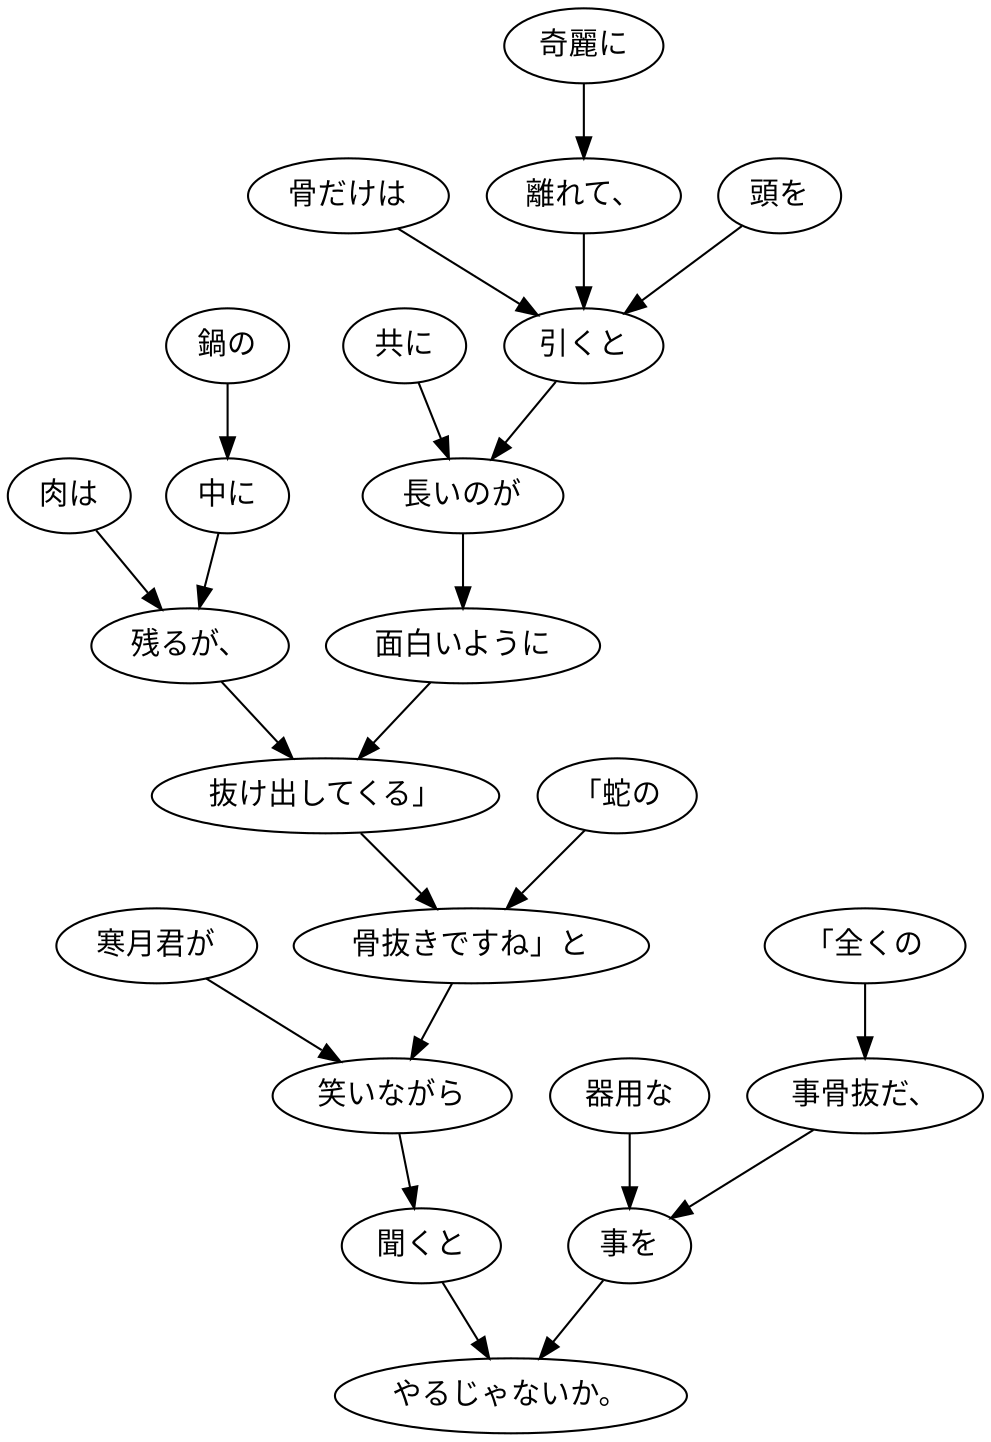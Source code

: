 digraph graph3624 {
	node0 [label="肉は"];
	node1 [label="鍋の"];
	node2 [label="中に"];
	node3 [label="残るが、"];
	node4 [label="骨だけは"];
	node5 [label="奇麗に"];
	node6 [label="離れて、"];
	node7 [label="頭を"];
	node8 [label="引くと"];
	node9 [label="共に"];
	node10 [label="長いのが"];
	node11 [label="面白いように"];
	node12 [label="抜け出してくる」"];
	node13 [label="「蛇の"];
	node14 [label="骨抜きですね」と"];
	node15 [label="寒月君が"];
	node16 [label="笑いながら"];
	node17 [label="聞くと"];
	node18 [label="「全くの"];
	node19 [label="事骨抜だ、"];
	node20 [label="器用な"];
	node21 [label="事を"];
	node22 [label="やるじゃないか。"];
	node0 -> node3;
	node1 -> node2;
	node2 -> node3;
	node3 -> node12;
	node4 -> node8;
	node5 -> node6;
	node6 -> node8;
	node7 -> node8;
	node8 -> node10;
	node9 -> node10;
	node10 -> node11;
	node11 -> node12;
	node12 -> node14;
	node13 -> node14;
	node14 -> node16;
	node15 -> node16;
	node16 -> node17;
	node17 -> node22;
	node18 -> node19;
	node19 -> node21;
	node20 -> node21;
	node21 -> node22;
}
